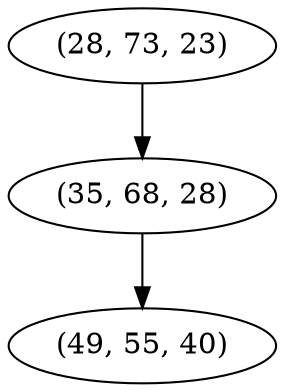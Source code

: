 digraph tree {
    "(28, 73, 23)";
    "(35, 68, 28)";
    "(49, 55, 40)";
    "(28, 73, 23)" -> "(35, 68, 28)";
    "(35, 68, 28)" -> "(49, 55, 40)";
}
